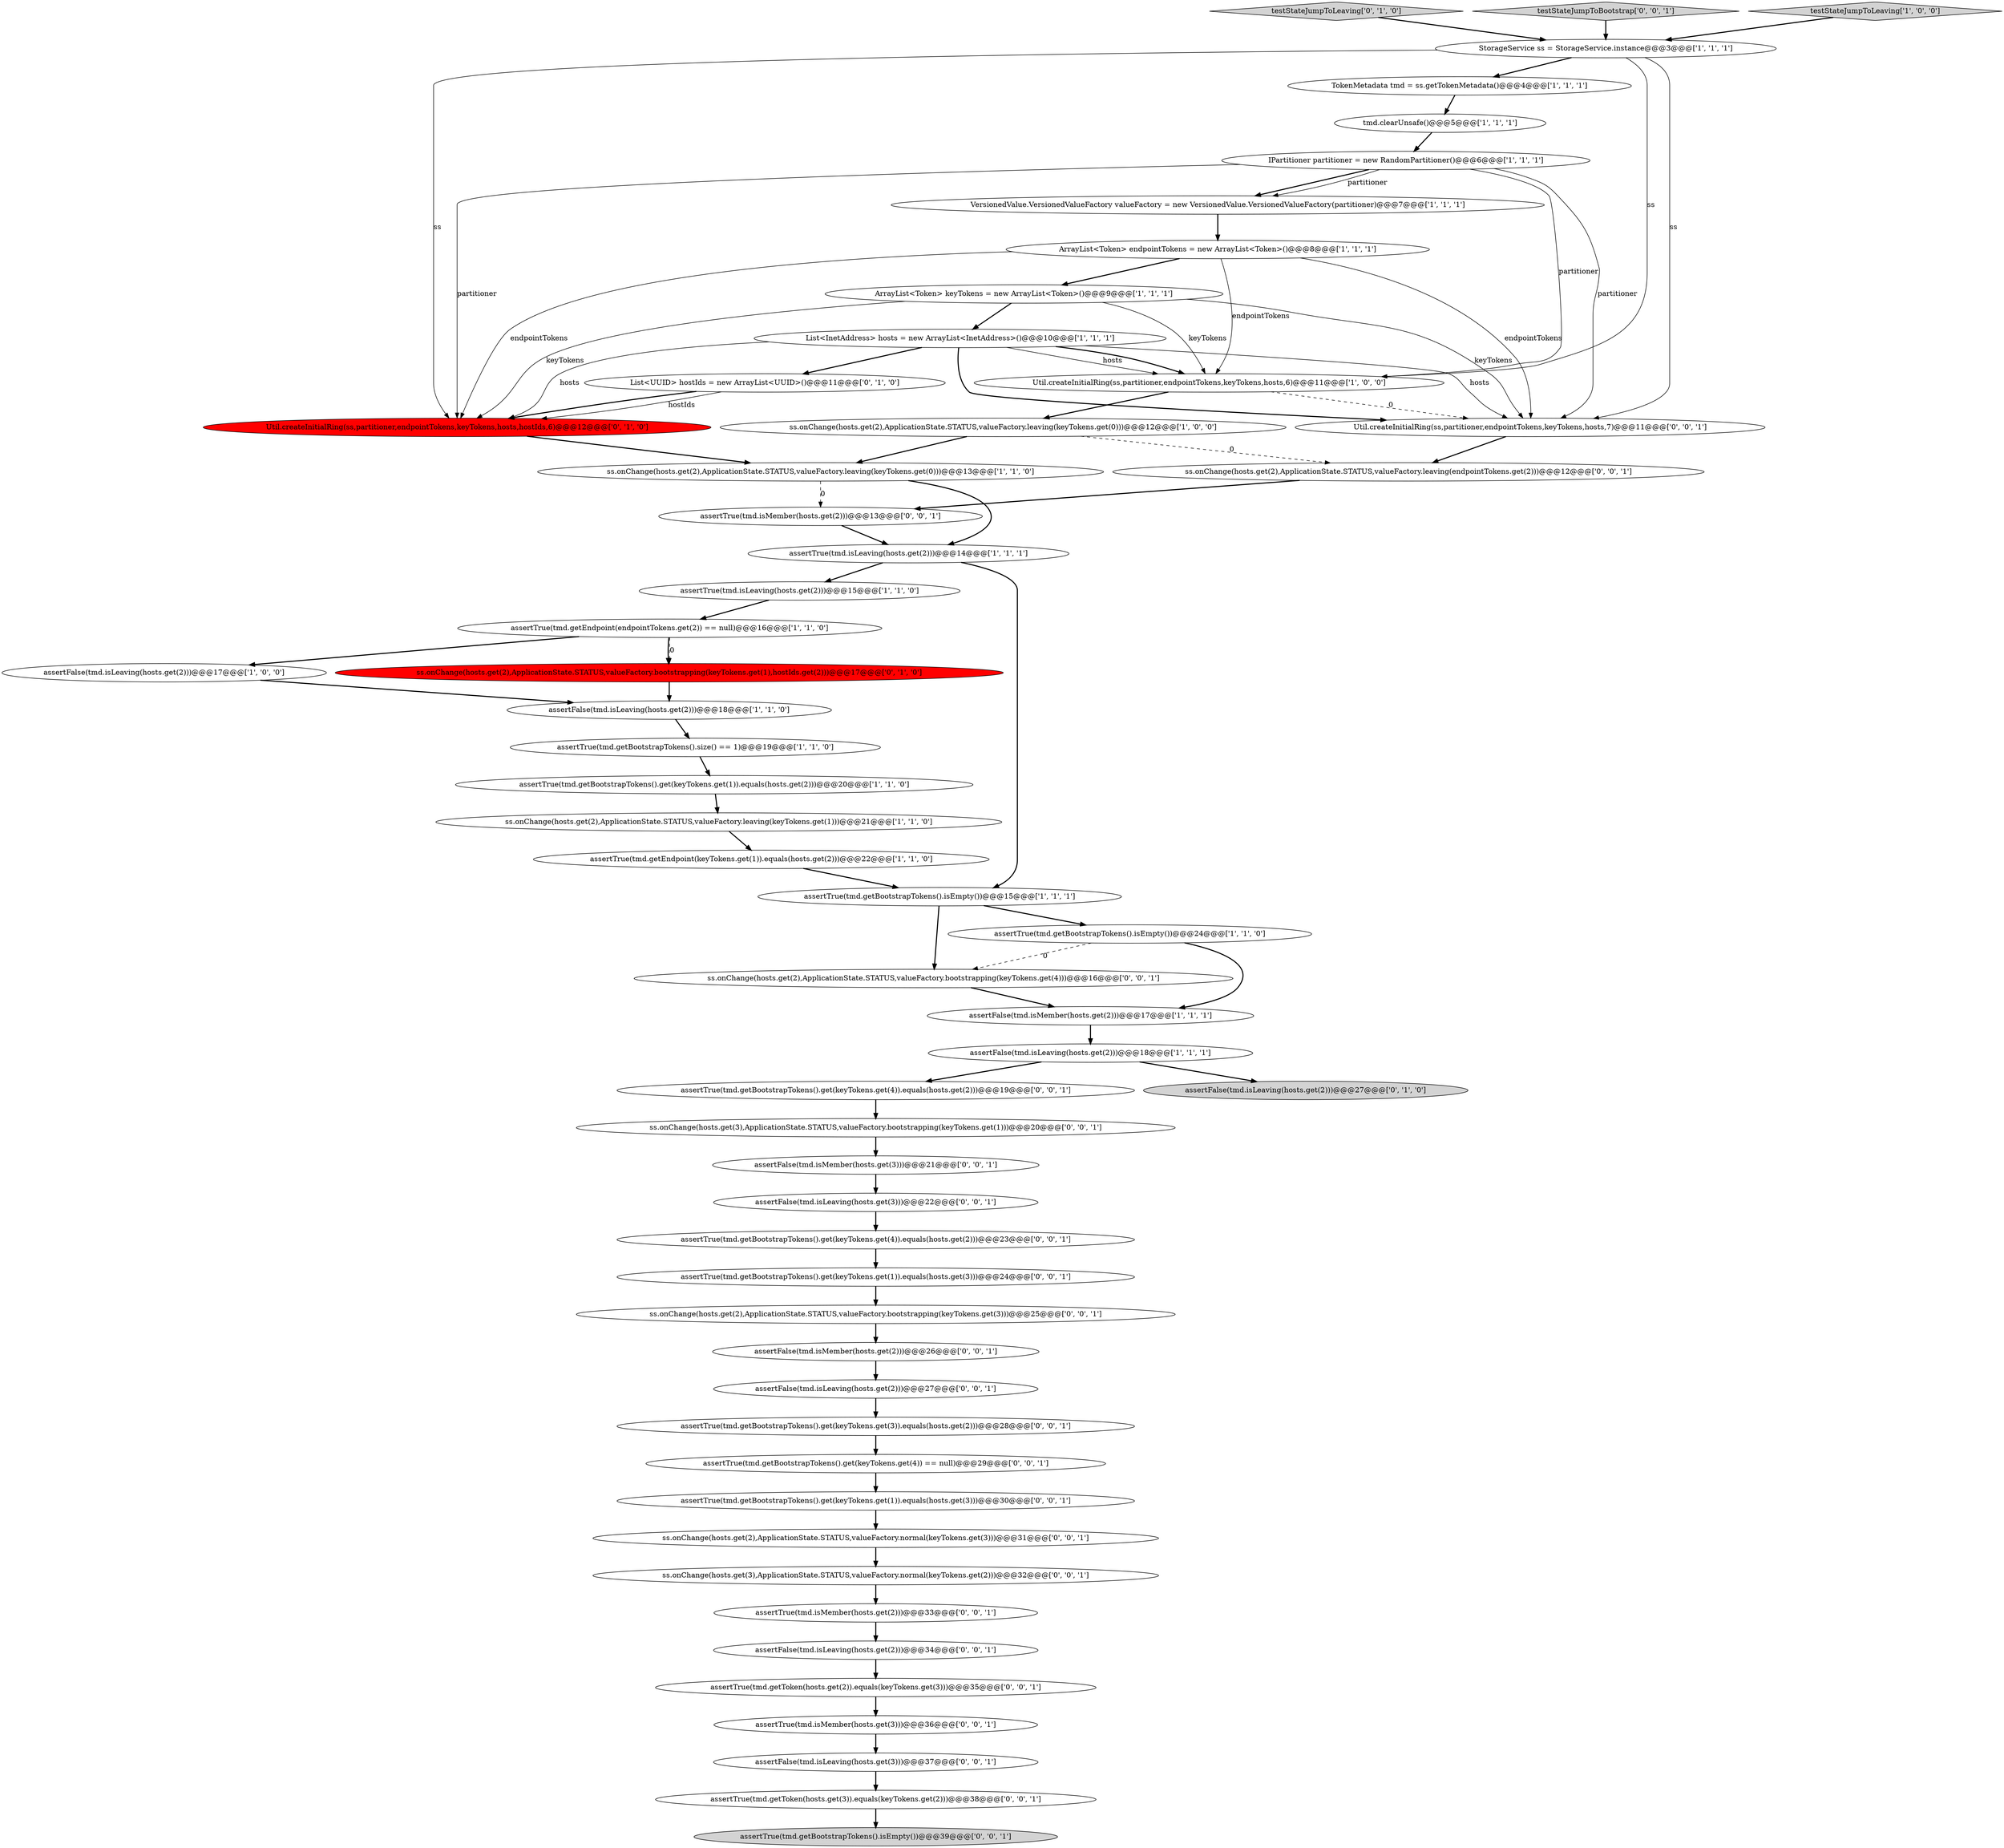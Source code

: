 digraph {
1 [style = filled, label = "ss.onChange(hosts.get(2),ApplicationState.STATUS,valueFactory.leaving(keyTokens.get(0)))@@@13@@@['1', '1', '0']", fillcolor = white, shape = ellipse image = "AAA0AAABBB1BBB"];
0 [style = filled, label = "assertTrue(tmd.isLeaving(hosts.get(2)))@@@14@@@['1', '1', '1']", fillcolor = white, shape = ellipse image = "AAA0AAABBB1BBB"];
32 [style = filled, label = "ss.onChange(hosts.get(2),ApplicationState.STATUS,valueFactory.bootstrapping(keyTokens.get(4)))@@@16@@@['0', '0', '1']", fillcolor = white, shape = ellipse image = "AAA0AAABBB3BBB"];
35 [style = filled, label = "ss.onChange(hosts.get(2),ApplicationState.STATUS,valueFactory.normal(keyTokens.get(3)))@@@31@@@['0', '0', '1']", fillcolor = white, shape = ellipse image = "AAA0AAABBB3BBB"];
13 [style = filled, label = "assertFalse(tmd.isLeaving(hosts.get(2)))@@@18@@@['1', '1', '0']", fillcolor = white, shape = ellipse image = "AAA0AAABBB1BBB"];
42 [style = filled, label = "ss.onChange(hosts.get(2),ApplicationState.STATUS,valueFactory.leaving(endpointTokens.get(2)))@@@12@@@['0', '0', '1']", fillcolor = white, shape = ellipse image = "AAA0AAABBB3BBB"];
53 [style = filled, label = "assertFalse(tmd.isLeaving(hosts.get(2)))@@@27@@@['0', '0', '1']", fillcolor = white, shape = ellipse image = "AAA0AAABBB3BBB"];
51 [style = filled, label = "assertTrue(tmd.getToken(hosts.get(2)).equals(keyTokens.get(3)))@@@35@@@['0', '0', '1']", fillcolor = white, shape = ellipse image = "AAA0AAABBB3BBB"];
8 [style = filled, label = "IPartitioner partitioner = new RandomPartitioner()@@@6@@@['1', '1', '1']", fillcolor = white, shape = ellipse image = "AAA0AAABBB1BBB"];
50 [style = filled, label = "assertTrue(tmd.isMember(hosts.get(2)))@@@13@@@['0', '0', '1']", fillcolor = white, shape = ellipse image = "AAA0AAABBB3BBB"];
15 [style = filled, label = "assertFalse(tmd.isLeaving(hosts.get(2)))@@@18@@@['1', '1', '1']", fillcolor = white, shape = ellipse image = "AAA0AAABBB1BBB"];
55 [style = filled, label = "assertTrue(tmd.isMember(hosts.get(3)))@@@36@@@['0', '0', '1']", fillcolor = white, shape = ellipse image = "AAA0AAABBB3BBB"];
40 [style = filled, label = "assertTrue(tmd.getBootstrapTokens().get(keyTokens.get(3)).equals(hosts.get(2)))@@@28@@@['0', '0', '1']", fillcolor = white, shape = ellipse image = "AAA0AAABBB3BBB"];
49 [style = filled, label = "ss.onChange(hosts.get(3),ApplicationState.STATUS,valueFactory.normal(keyTokens.get(2)))@@@32@@@['0', '0', '1']", fillcolor = white, shape = ellipse image = "AAA0AAABBB3BBB"];
48 [style = filled, label = "Util.createInitialRing(ss,partitioner,endpointTokens,keyTokens,hosts,7)@@@11@@@['0', '0', '1']", fillcolor = white, shape = ellipse image = "AAA0AAABBB3BBB"];
7 [style = filled, label = "assertTrue(tmd.isLeaving(hosts.get(2)))@@@15@@@['1', '1', '0']", fillcolor = white, shape = ellipse image = "AAA0AAABBB1BBB"];
12 [style = filled, label = "assertTrue(tmd.getBootstrapTokens().isEmpty())@@@15@@@['1', '1', '1']", fillcolor = white, shape = ellipse image = "AAA0AAABBB1BBB"];
25 [style = filled, label = "testStateJumpToLeaving['0', '1', '0']", fillcolor = lightgray, shape = diamond image = "AAA0AAABBB2BBB"];
34 [style = filled, label = "assertTrue(tmd.getBootstrapTokens().isEmpty())@@@39@@@['0', '0', '1']", fillcolor = lightgray, shape = ellipse image = "AAA0AAABBB3BBB"];
36 [style = filled, label = "assertTrue(tmd.getBootstrapTokens().get(keyTokens.get(1)).equals(hosts.get(3)))@@@24@@@['0', '0', '1']", fillcolor = white, shape = ellipse image = "AAA0AAABBB3BBB"];
54 [style = filled, label = "ss.onChange(hosts.get(3),ApplicationState.STATUS,valueFactory.bootstrapping(keyTokens.get(1)))@@@20@@@['0', '0', '1']", fillcolor = white, shape = ellipse image = "AAA0AAABBB3BBB"];
18 [style = filled, label = "assertFalse(tmd.isLeaving(hosts.get(2)))@@@17@@@['1', '0', '0']", fillcolor = white, shape = ellipse image = "AAA0AAABBB1BBB"];
46 [style = filled, label = "assertFalse(tmd.isLeaving(hosts.get(2)))@@@34@@@['0', '0', '1']", fillcolor = white, shape = ellipse image = "AAA0AAABBB3BBB"];
26 [style = filled, label = "List<UUID> hostIds = new ArrayList<UUID>()@@@11@@@['0', '1', '0']", fillcolor = white, shape = ellipse image = "AAA0AAABBB2BBB"];
24 [style = filled, label = "assertTrue(tmd.getEndpoint(endpointTokens.get(2)) == null)@@@16@@@['1', '1', '0']", fillcolor = white, shape = ellipse image = "AAA0AAABBB1BBB"];
45 [style = filled, label = "assertTrue(tmd.isMember(hosts.get(2)))@@@33@@@['0', '0', '1']", fillcolor = white, shape = ellipse image = "AAA0AAABBB3BBB"];
2 [style = filled, label = "ss.onChange(hosts.get(2),ApplicationState.STATUS,valueFactory.leaving(keyTokens.get(0)))@@@12@@@['1', '0', '0']", fillcolor = white, shape = ellipse image = "AAA0AAABBB1BBB"];
27 [style = filled, label = "Util.createInitialRing(ss,partitioner,endpointTokens,keyTokens,hosts,hostIds,6)@@@12@@@['0', '1', '0']", fillcolor = red, shape = ellipse image = "AAA1AAABBB2BBB"];
30 [style = filled, label = "assertTrue(tmd.getBootstrapTokens().get(keyTokens.get(4)).equals(hosts.get(2)))@@@19@@@['0', '0', '1']", fillcolor = white, shape = ellipse image = "AAA0AAABBB3BBB"];
21 [style = filled, label = "Util.createInitialRing(ss,partitioner,endpointTokens,keyTokens,hosts,6)@@@11@@@['1', '0', '0']", fillcolor = white, shape = ellipse image = "AAA0AAABBB1BBB"];
17 [style = filled, label = "ArrayList<Token> endpointTokens = new ArrayList<Token>()@@@8@@@['1', '1', '1']", fillcolor = white, shape = ellipse image = "AAA0AAABBB1BBB"];
19 [style = filled, label = "assertTrue(tmd.getBootstrapTokens().isEmpty())@@@24@@@['1', '1', '0']", fillcolor = white, shape = ellipse image = "AAA0AAABBB1BBB"];
23 [style = filled, label = "StorageService ss = StorageService.instance@@@3@@@['1', '1', '1']", fillcolor = white, shape = ellipse image = "AAA0AAABBB1BBB"];
41 [style = filled, label = "assertFalse(tmd.isMember(hosts.get(3)))@@@21@@@['0', '0', '1']", fillcolor = white, shape = ellipse image = "AAA0AAABBB3BBB"];
37 [style = filled, label = "assertTrue(tmd.getBootstrapTokens().get(keyTokens.get(4)) == null)@@@29@@@['0', '0', '1']", fillcolor = white, shape = ellipse image = "AAA0AAABBB3BBB"];
43 [style = filled, label = "ss.onChange(hosts.get(2),ApplicationState.STATUS,valueFactory.bootstrapping(keyTokens.get(3)))@@@25@@@['0', '0', '1']", fillcolor = white, shape = ellipse image = "AAA0AAABBB3BBB"];
3 [style = filled, label = "VersionedValue.VersionedValueFactory valueFactory = new VersionedValue.VersionedValueFactory(partitioner)@@@7@@@['1', '1', '1']", fillcolor = white, shape = ellipse image = "AAA0AAABBB1BBB"];
47 [style = filled, label = "assertTrue(tmd.getBootstrapTokens().get(keyTokens.get(1)).equals(hosts.get(3)))@@@30@@@['0', '0', '1']", fillcolor = white, shape = ellipse image = "AAA0AAABBB3BBB"];
6 [style = filled, label = "assertTrue(tmd.getBootstrapTokens().size() == 1)@@@19@@@['1', '1', '0']", fillcolor = white, shape = ellipse image = "AAA0AAABBB1BBB"];
14 [style = filled, label = "List<InetAddress> hosts = new ArrayList<InetAddress>()@@@10@@@['1', '1', '1']", fillcolor = white, shape = ellipse image = "AAA0AAABBB1BBB"];
39 [style = filled, label = "assertFalse(tmd.isLeaving(hosts.get(3)))@@@22@@@['0', '0', '1']", fillcolor = white, shape = ellipse image = "AAA0AAABBB3BBB"];
22 [style = filled, label = "ArrayList<Token> keyTokens = new ArrayList<Token>()@@@9@@@['1', '1', '1']", fillcolor = white, shape = ellipse image = "AAA0AAABBB1BBB"];
4 [style = filled, label = "assertTrue(tmd.getBootstrapTokens().get(keyTokens.get(1)).equals(hosts.get(2)))@@@20@@@['1', '1', '0']", fillcolor = white, shape = ellipse image = "AAA0AAABBB1BBB"];
11 [style = filled, label = "tmd.clearUnsafe()@@@5@@@['1', '1', '1']", fillcolor = white, shape = ellipse image = "AAA0AAABBB1BBB"];
44 [style = filled, label = "assertFalse(tmd.isLeaving(hosts.get(3)))@@@37@@@['0', '0', '1']", fillcolor = white, shape = ellipse image = "AAA0AAABBB3BBB"];
29 [style = filled, label = "assertFalse(tmd.isLeaving(hosts.get(2)))@@@27@@@['0', '1', '0']", fillcolor = lightgray, shape = ellipse image = "AAA0AAABBB2BBB"];
16 [style = filled, label = "TokenMetadata tmd = ss.getTokenMetadata()@@@4@@@['1', '1', '1']", fillcolor = white, shape = ellipse image = "AAA0AAABBB1BBB"];
31 [style = filled, label = "testStateJumpToBootstrap['0', '0', '1']", fillcolor = lightgray, shape = diamond image = "AAA0AAABBB3BBB"];
33 [style = filled, label = "assertTrue(tmd.getToken(hosts.get(3)).equals(keyTokens.get(2)))@@@38@@@['0', '0', '1']", fillcolor = white, shape = ellipse image = "AAA0AAABBB3BBB"];
38 [style = filled, label = "assertTrue(tmd.getBootstrapTokens().get(keyTokens.get(4)).equals(hosts.get(2)))@@@23@@@['0', '0', '1']", fillcolor = white, shape = ellipse image = "AAA0AAABBB3BBB"];
52 [style = filled, label = "assertFalse(tmd.isMember(hosts.get(2)))@@@26@@@['0', '0', '1']", fillcolor = white, shape = ellipse image = "AAA0AAABBB3BBB"];
20 [style = filled, label = "assertFalse(tmd.isMember(hosts.get(2)))@@@17@@@['1', '1', '1']", fillcolor = white, shape = ellipse image = "AAA0AAABBB1BBB"];
9 [style = filled, label = "ss.onChange(hosts.get(2),ApplicationState.STATUS,valueFactory.leaving(keyTokens.get(1)))@@@21@@@['1', '1', '0']", fillcolor = white, shape = ellipse image = "AAA0AAABBB1BBB"];
10 [style = filled, label = "assertTrue(tmd.getEndpoint(keyTokens.get(1)).equals(hosts.get(2)))@@@22@@@['1', '1', '0']", fillcolor = white, shape = ellipse image = "AAA0AAABBB1BBB"];
28 [style = filled, label = "ss.onChange(hosts.get(2),ApplicationState.STATUS,valueFactory.bootstrapping(keyTokens.get(1),hostIds.get(2)))@@@17@@@['0', '1', '0']", fillcolor = red, shape = ellipse image = "AAA1AAABBB2BBB"];
5 [style = filled, label = "testStateJumpToLeaving['1', '0', '0']", fillcolor = lightgray, shape = diamond image = "AAA0AAABBB1BBB"];
36->43 [style = bold, label=""];
14->21 [style = solid, label="hosts"];
4->9 [style = bold, label=""];
24->28 [style = bold, label=""];
49->45 [style = bold, label=""];
22->48 [style = solid, label="keyTokens"];
14->48 [style = solid, label="hosts"];
23->16 [style = bold, label=""];
27->1 [style = bold, label=""];
2->42 [style = dashed, label="0"];
42->50 [style = bold, label=""];
16->11 [style = bold, label=""];
15->29 [style = bold, label=""];
52->53 [style = bold, label=""];
31->23 [style = bold, label=""];
5->23 [style = bold, label=""];
25->23 [style = bold, label=""];
2->1 [style = bold, label=""];
14->48 [style = bold, label=""];
19->20 [style = bold, label=""];
0->12 [style = bold, label=""];
8->3 [style = bold, label=""];
44->33 [style = bold, label=""];
12->32 [style = bold, label=""];
8->27 [style = solid, label="partitioner"];
53->40 [style = bold, label=""];
28->13 [style = bold, label=""];
38->36 [style = bold, label=""];
35->49 [style = bold, label=""];
23->27 [style = solid, label="ss"];
1->0 [style = bold, label=""];
15->30 [style = bold, label=""];
9->10 [style = bold, label=""];
54->41 [style = bold, label=""];
43->52 [style = bold, label=""];
17->22 [style = bold, label=""];
48->42 [style = bold, label=""];
47->35 [style = bold, label=""];
24->18 [style = bold, label=""];
8->3 [style = solid, label="partitioner"];
17->21 [style = solid, label="endpointTokens"];
22->21 [style = solid, label="keyTokens"];
8->21 [style = solid, label="partitioner"];
14->27 [style = solid, label="hosts"];
26->27 [style = solid, label="hostIds"];
24->28 [style = dashed, label="0"];
21->2 [style = bold, label=""];
0->7 [style = bold, label=""];
14->26 [style = bold, label=""];
46->51 [style = bold, label=""];
6->4 [style = bold, label=""];
26->27 [style = bold, label=""];
7->24 [style = bold, label=""];
55->44 [style = bold, label=""];
22->27 [style = solid, label="keyTokens"];
51->55 [style = bold, label=""];
10->12 [style = bold, label=""];
50->0 [style = bold, label=""];
17->48 [style = solid, label="endpointTokens"];
30->54 [style = bold, label=""];
18->13 [style = bold, label=""];
39->38 [style = bold, label=""];
21->48 [style = dashed, label="0"];
8->48 [style = solid, label="partitioner"];
11->8 [style = bold, label=""];
3->17 [style = bold, label=""];
23->48 [style = solid, label="ss"];
45->46 [style = bold, label=""];
23->21 [style = solid, label="ss"];
13->6 [style = bold, label=""];
41->39 [style = bold, label=""];
22->14 [style = bold, label=""];
12->19 [style = bold, label=""];
19->32 [style = dashed, label="0"];
20->15 [style = bold, label=""];
33->34 [style = bold, label=""];
32->20 [style = bold, label=""];
14->21 [style = bold, label=""];
1->50 [style = dashed, label="0"];
40->37 [style = bold, label=""];
17->27 [style = solid, label="endpointTokens"];
37->47 [style = bold, label=""];
}
